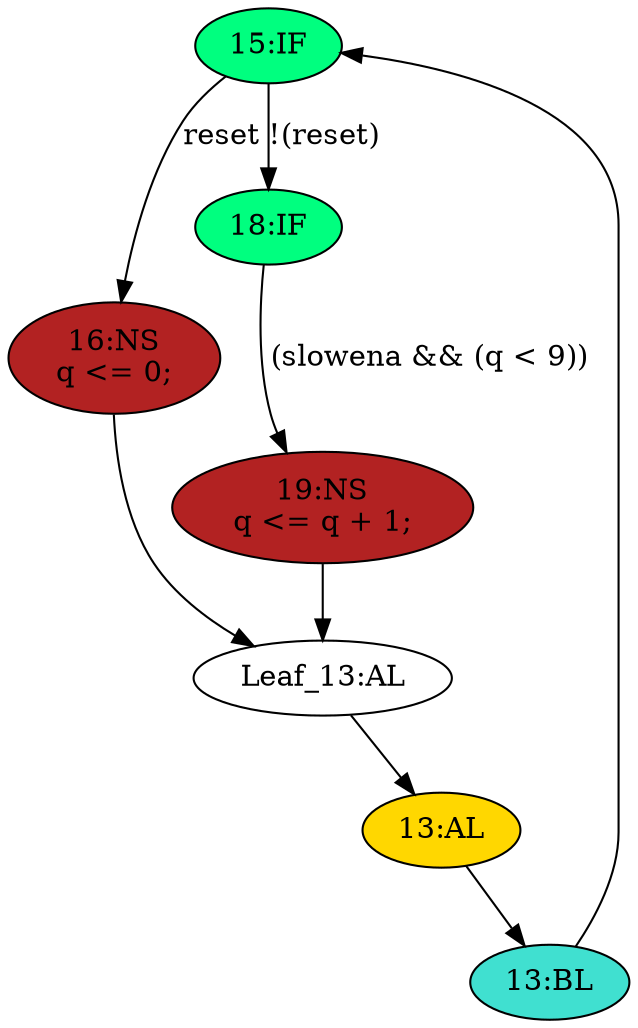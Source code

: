 strict digraph "compose( ,  )" {
	node [label="\N"];
	"15:IF"	[ast="<pyverilog.vparser.ast.IfStatement object at 0x7f8102537390>",
		fillcolor=springgreen,
		label="15:IF",
		statements="[]",
		style=filled,
		typ=IfStatement];
	"16:NS"	[ast="<pyverilog.vparser.ast.NonblockingSubstitution object at 0x7f81024d6910>",
		fillcolor=firebrick,
		label="16:NS
q <= 0;",
		statements="[<pyverilog.vparser.ast.NonblockingSubstitution object at 0x7f81024d6910>]",
		style=filled,
		typ=NonblockingSubstitution];
	"15:IF" -> "16:NS"	[cond="['reset']",
		label=reset,
		lineno=15];
	"18:IF"	[ast="<pyverilog.vparser.ast.IfStatement object at 0x7f8102524e10>",
		fillcolor=springgreen,
		label="18:IF",
		statements="[]",
		style=filled,
		typ=IfStatement];
	"15:IF" -> "18:IF"	[cond="['reset']",
		label="!(reset)",
		lineno=15];
	"13:AL"	[ast="<pyverilog.vparser.ast.Always object at 0x7f81024c3fd0>",
		clk_sens=True,
		fillcolor=gold,
		label="13:AL",
		sens="['clk']",
		statements="[]",
		style=filled,
		typ=Always,
		use_var="['reset', 'q', 'slowena']"];
	"13:BL"	[ast="<pyverilog.vparser.ast.Block object at 0x7f81025b50d0>",
		fillcolor=turquoise,
		label="13:BL",
		statements="[]",
		style=filled,
		typ=Block];
	"13:AL" -> "13:BL"	[cond="[]",
		lineno=None];
	"Leaf_13:AL"	[def_var="['q']",
		label="Leaf_13:AL"];
	"16:NS" -> "Leaf_13:AL"	[cond="[]",
		lineno=None];
	"19:NS"	[ast="<pyverilog.vparser.ast.NonblockingSubstitution object at 0x7f81024ce550>",
		fillcolor=firebrick,
		label="19:NS
q <= q + 1;",
		statements="[<pyverilog.vparser.ast.NonblockingSubstitution object at 0x7f81024ce550>]",
		style=filled,
		typ=NonblockingSubstitution];
	"18:IF" -> "19:NS"	[cond="['slowena', 'q']",
		label="(slowena && (q < 9))",
		lineno=18];
	"13:BL" -> "15:IF"	[cond="[]",
		lineno=None];
	"19:NS" -> "Leaf_13:AL"	[cond="[]",
		lineno=None];
	"Leaf_13:AL" -> "13:AL";
}
